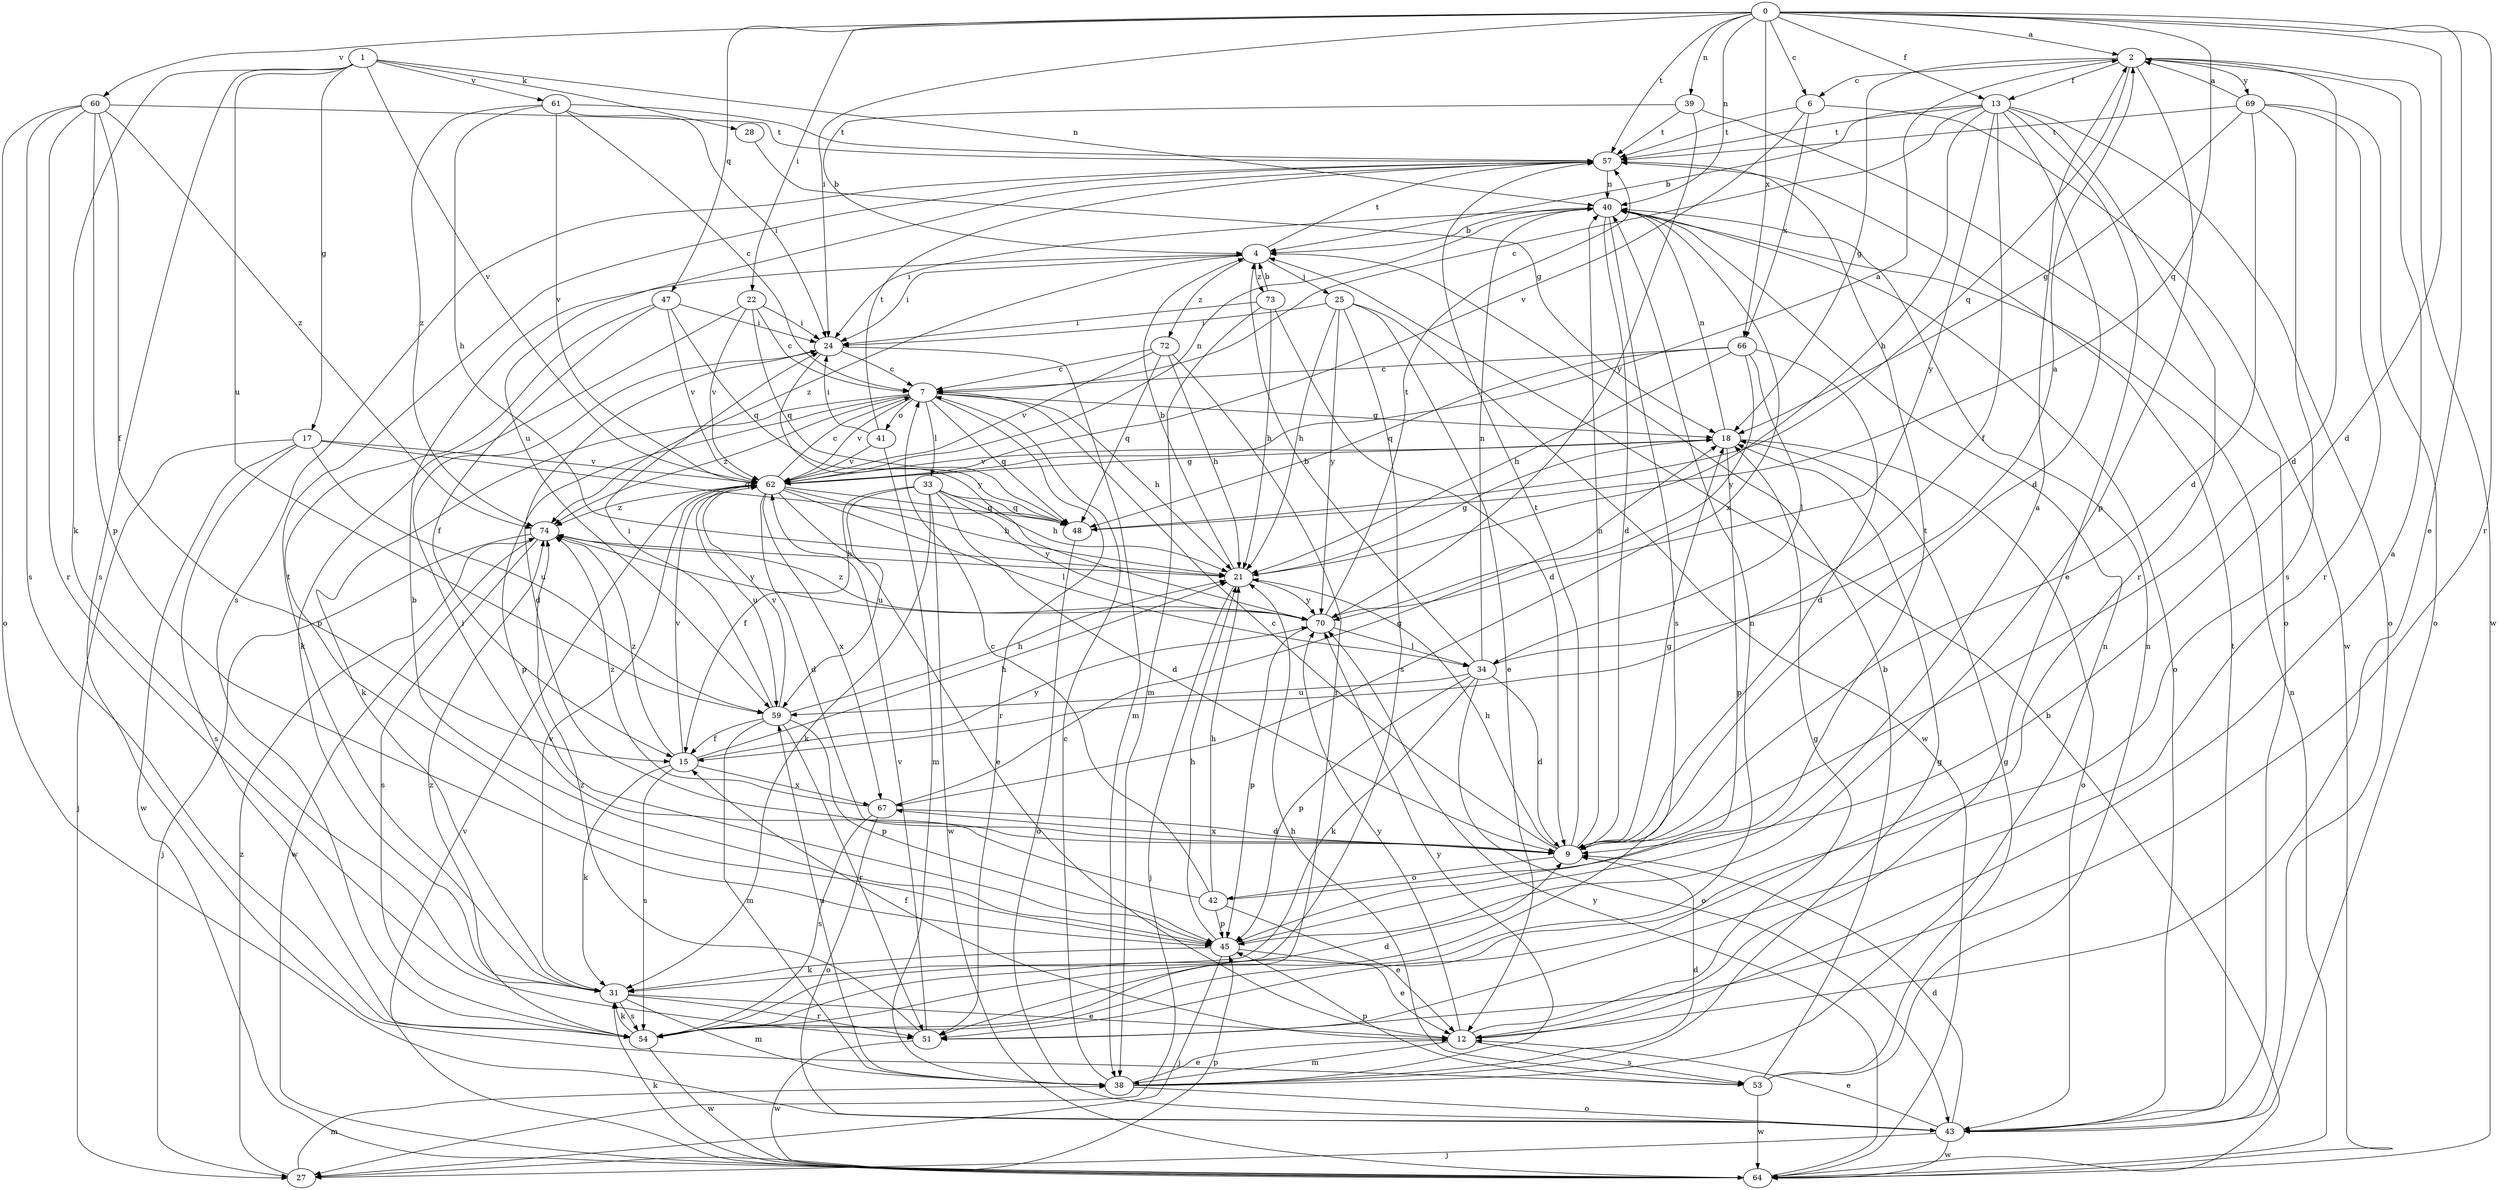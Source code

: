 strict digraph  {
0;
1;
2;
4;
6;
7;
9;
12;
13;
15;
17;
18;
21;
22;
24;
25;
27;
28;
31;
33;
34;
38;
39;
40;
41;
42;
43;
45;
47;
48;
51;
53;
54;
57;
59;
60;
61;
62;
64;
66;
67;
69;
70;
72;
73;
74;
0 -> 2  [label=a];
0 -> 6  [label=c];
0 -> 9  [label=d];
0 -> 12  [label=e];
0 -> 13  [label=f];
0 -> 22  [label=i];
0 -> 24  [label=i];
0 -> 39  [label=n];
0 -> 40  [label=n];
0 -> 47  [label=q];
0 -> 48  [label=q];
0 -> 51  [label=r];
0 -> 57  [label=t];
0 -> 60  [label=v];
0 -> 66  [label=x];
1 -> 17  [label=g];
1 -> 28  [label=k];
1 -> 31  [label=k];
1 -> 40  [label=n];
1 -> 53  [label=s];
1 -> 59  [label=u];
1 -> 61  [label=v];
1 -> 62  [label=v];
2 -> 6  [label=c];
2 -> 9  [label=d];
2 -> 13  [label=f];
2 -> 18  [label=g];
2 -> 45  [label=p];
2 -> 48  [label=q];
2 -> 64  [label=w];
2 -> 69  [label=y];
4 -> 24  [label=i];
4 -> 25  [label=j];
4 -> 57  [label=t];
4 -> 72  [label=z];
4 -> 73  [label=z];
4 -> 74  [label=z];
6 -> 57  [label=t];
6 -> 62  [label=v];
6 -> 64  [label=w];
6 -> 66  [label=x];
7 -> 18  [label=g];
7 -> 21  [label=h];
7 -> 31  [label=k];
7 -> 33  [label=l];
7 -> 41  [label=o];
7 -> 45  [label=p];
7 -> 48  [label=q];
7 -> 51  [label=r];
7 -> 62  [label=v];
7 -> 74  [label=z];
9 -> 7  [label=c];
9 -> 18  [label=g];
9 -> 21  [label=h];
9 -> 40  [label=n];
9 -> 42  [label=o];
9 -> 57  [label=t];
9 -> 67  [label=x];
12 -> 2  [label=a];
12 -> 15  [label=f];
12 -> 18  [label=g];
12 -> 38  [label=m];
12 -> 53  [label=s];
12 -> 70  [label=y];
13 -> 4  [label=b];
13 -> 7  [label=c];
13 -> 9  [label=d];
13 -> 12  [label=e];
13 -> 15  [label=f];
13 -> 21  [label=h];
13 -> 43  [label=o];
13 -> 51  [label=r];
13 -> 57  [label=t];
13 -> 70  [label=y];
15 -> 21  [label=h];
15 -> 31  [label=k];
15 -> 54  [label=s];
15 -> 62  [label=v];
15 -> 67  [label=x];
15 -> 70  [label=y];
15 -> 74  [label=z];
17 -> 27  [label=j];
17 -> 48  [label=q];
17 -> 54  [label=s];
17 -> 59  [label=u];
17 -> 62  [label=v];
17 -> 64  [label=w];
18 -> 40  [label=n];
18 -> 43  [label=o];
18 -> 45  [label=p];
18 -> 62  [label=v];
21 -> 4  [label=b];
21 -> 18  [label=g];
21 -> 27  [label=j];
21 -> 70  [label=y];
22 -> 7  [label=c];
22 -> 24  [label=i];
22 -> 31  [label=k];
22 -> 48  [label=q];
22 -> 62  [label=v];
24 -> 7  [label=c];
24 -> 9  [label=d];
24 -> 38  [label=m];
24 -> 70  [label=y];
25 -> 12  [label=e];
25 -> 21  [label=h];
25 -> 24  [label=i];
25 -> 54  [label=s];
25 -> 64  [label=w];
25 -> 70  [label=y];
27 -> 38  [label=m];
27 -> 45  [label=p];
27 -> 74  [label=z];
28 -> 18  [label=g];
31 -> 12  [label=e];
31 -> 38  [label=m];
31 -> 51  [label=r];
31 -> 54  [label=s];
31 -> 57  [label=t];
31 -> 62  [label=v];
33 -> 9  [label=d];
33 -> 15  [label=f];
33 -> 21  [label=h];
33 -> 31  [label=k];
33 -> 48  [label=q];
33 -> 59  [label=u];
33 -> 64  [label=w];
33 -> 70  [label=y];
34 -> 2  [label=a];
34 -> 4  [label=b];
34 -> 9  [label=d];
34 -> 31  [label=k];
34 -> 40  [label=n];
34 -> 43  [label=o];
34 -> 45  [label=p];
34 -> 59  [label=u];
38 -> 7  [label=c];
38 -> 9  [label=d];
38 -> 12  [label=e];
38 -> 18  [label=g];
38 -> 40  [label=n];
38 -> 43  [label=o];
38 -> 59  [label=u];
38 -> 70  [label=y];
39 -> 4  [label=b];
39 -> 43  [label=o];
39 -> 57  [label=t];
39 -> 70  [label=y];
40 -> 4  [label=b];
40 -> 9  [label=d];
40 -> 24  [label=i];
40 -> 43  [label=o];
40 -> 54  [label=s];
40 -> 67  [label=x];
41 -> 24  [label=i];
41 -> 38  [label=m];
41 -> 57  [label=t];
41 -> 62  [label=v];
42 -> 7  [label=c];
42 -> 12  [label=e];
42 -> 21  [label=h];
42 -> 24  [label=i];
42 -> 45  [label=p];
42 -> 57  [label=t];
43 -> 9  [label=d];
43 -> 12  [label=e];
43 -> 27  [label=j];
43 -> 57  [label=t];
43 -> 64  [label=w];
45 -> 2  [label=a];
45 -> 4  [label=b];
45 -> 12  [label=e];
45 -> 21  [label=h];
45 -> 27  [label=j];
45 -> 31  [label=k];
47 -> 15  [label=f];
47 -> 24  [label=i];
47 -> 45  [label=p];
47 -> 48  [label=q];
47 -> 62  [label=v];
48 -> 43  [label=o];
51 -> 62  [label=v];
51 -> 64  [label=w];
51 -> 74  [label=z];
53 -> 4  [label=b];
53 -> 18  [label=g];
53 -> 21  [label=h];
53 -> 40  [label=n];
53 -> 45  [label=p];
53 -> 64  [label=w];
54 -> 9  [label=d];
54 -> 31  [label=k];
54 -> 40  [label=n];
54 -> 64  [label=w];
54 -> 74  [label=z];
57 -> 40  [label=n];
57 -> 54  [label=s];
57 -> 59  [label=u];
59 -> 15  [label=f];
59 -> 21  [label=h];
59 -> 24  [label=i];
59 -> 38  [label=m];
59 -> 45  [label=p];
59 -> 51  [label=r];
59 -> 62  [label=v];
60 -> 15  [label=f];
60 -> 43  [label=o];
60 -> 45  [label=p];
60 -> 51  [label=r];
60 -> 54  [label=s];
60 -> 57  [label=t];
60 -> 74  [label=z];
61 -> 7  [label=c];
61 -> 21  [label=h];
61 -> 24  [label=i];
61 -> 57  [label=t];
61 -> 62  [label=v];
61 -> 74  [label=z];
62 -> 2  [label=a];
62 -> 7  [label=c];
62 -> 9  [label=d];
62 -> 12  [label=e];
62 -> 18  [label=g];
62 -> 21  [label=h];
62 -> 34  [label=l];
62 -> 40  [label=n];
62 -> 48  [label=q];
62 -> 59  [label=u];
62 -> 67  [label=x];
62 -> 74  [label=z];
64 -> 4  [label=b];
64 -> 31  [label=k];
64 -> 40  [label=n];
64 -> 62  [label=v];
64 -> 70  [label=y];
66 -> 7  [label=c];
66 -> 9  [label=d];
66 -> 21  [label=h];
66 -> 34  [label=l];
66 -> 48  [label=q];
66 -> 70  [label=y];
67 -> 9  [label=d];
67 -> 18  [label=g];
67 -> 43  [label=o];
67 -> 54  [label=s];
67 -> 74  [label=z];
69 -> 2  [label=a];
69 -> 9  [label=d];
69 -> 18  [label=g];
69 -> 43  [label=o];
69 -> 51  [label=r];
69 -> 54  [label=s];
69 -> 57  [label=t];
70 -> 34  [label=l];
70 -> 45  [label=p];
70 -> 57  [label=t];
70 -> 74  [label=z];
72 -> 7  [label=c];
72 -> 21  [label=h];
72 -> 48  [label=q];
72 -> 51  [label=r];
72 -> 62  [label=v];
73 -> 4  [label=b];
73 -> 9  [label=d];
73 -> 21  [label=h];
73 -> 24  [label=i];
73 -> 38  [label=m];
74 -> 21  [label=h];
74 -> 27  [label=j];
74 -> 54  [label=s];
74 -> 64  [label=w];
74 -> 70  [label=y];
}
